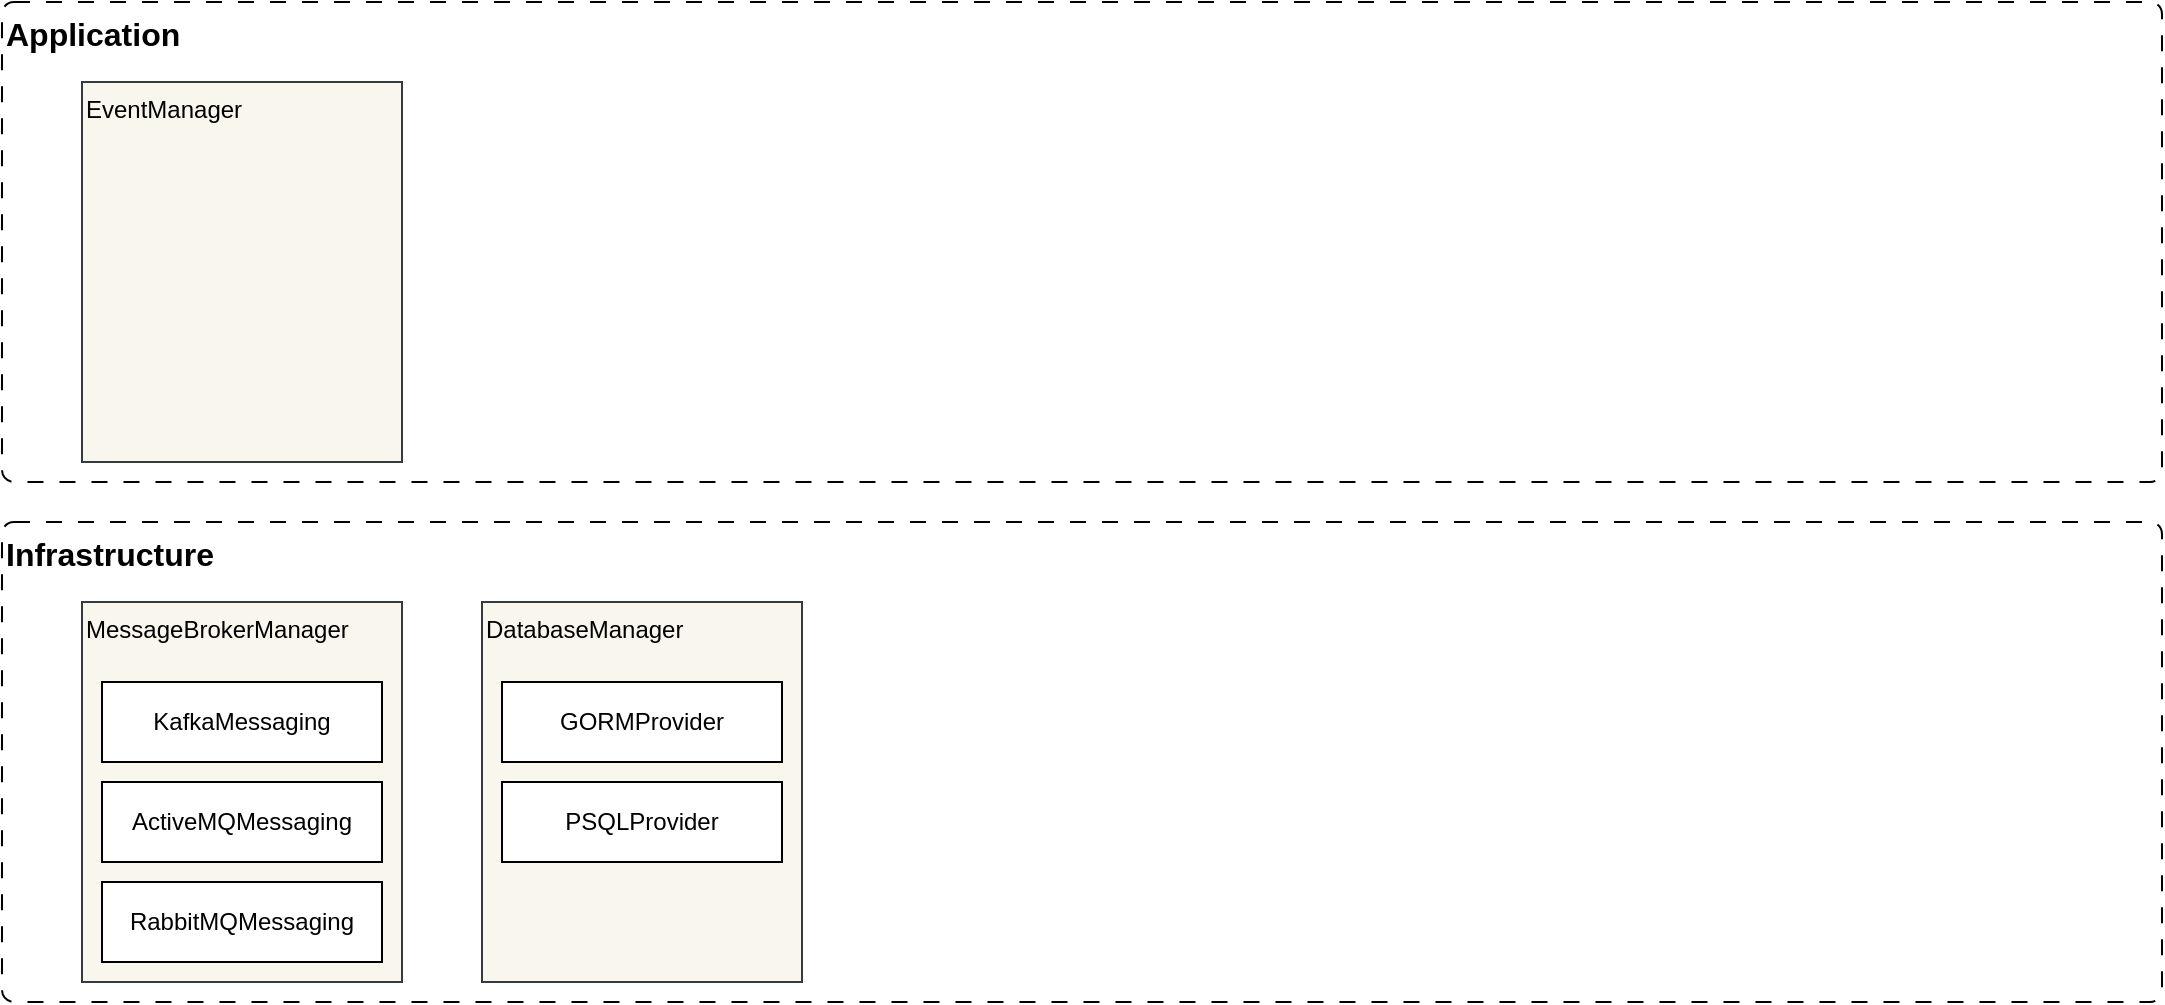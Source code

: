 <mxfile version="24.7.16">
  <diagram name="Страница — 1" id="XMcHVpUDI2W7waY-wy_d">
    <mxGraphModel dx="1189" dy="528" grid="1" gridSize="10" guides="1" tooltips="1" connect="1" arrows="1" fold="1" page="1" pageScale="1" pageWidth="1169" pageHeight="827" math="0" shadow="0">
      <root>
        <mxCell id="0" />
        <mxCell id="1" parent="0" />
        <mxCell id="0TyZYf3-F13uQcDRGxII-2" value="Infrastructure" style="rounded=1;whiteSpace=wrap;html=1;absoluteArcSize=1;arcSize=12;dashed=1;dashPattern=8 8;fillColor=none;align=left;fontSize=16;verticalAlign=top;fontStyle=1" vertex="1" parent="1">
          <mxGeometry x="40" y="490" width="1080" height="240" as="geometry" />
        </mxCell>
        <mxCell id="0TyZYf3-F13uQcDRGxII-3" value="MessageBrokerManager" style="rounded=0;whiteSpace=wrap;html=1;verticalAlign=top;align=left;fillColor=#f9f7ed;strokeColor=#36393d;" vertex="1" parent="1">
          <mxGeometry x="80" y="530" width="160" height="190" as="geometry" />
        </mxCell>
        <mxCell id="0TyZYf3-F13uQcDRGxII-4" value="KafkaMessaging" style="rounded=0;whiteSpace=wrap;html=1;" vertex="1" parent="1">
          <mxGeometry x="90" y="570" width="140" height="40" as="geometry" />
        </mxCell>
        <mxCell id="0TyZYf3-F13uQcDRGxII-5" value="ActiveMQMessaging" style="rounded=0;whiteSpace=wrap;html=1;" vertex="1" parent="1">
          <mxGeometry x="90" y="620" width="140" height="40" as="geometry" />
        </mxCell>
        <mxCell id="0TyZYf3-F13uQcDRGxII-6" value="RabbitMQMessaging" style="rounded=0;whiteSpace=wrap;html=1;" vertex="1" parent="1">
          <mxGeometry x="90" y="670" width="140" height="40" as="geometry" />
        </mxCell>
        <mxCell id="0TyZYf3-F13uQcDRGxII-11" value="Application" style="rounded=1;whiteSpace=wrap;html=1;absoluteArcSize=1;arcSize=12;dashed=1;dashPattern=8 8;fillColor=none;align=left;fontSize=16;verticalAlign=top;fontStyle=1" vertex="1" parent="1">
          <mxGeometry x="40" y="230" width="1080" height="240" as="geometry" />
        </mxCell>
        <mxCell id="0TyZYf3-F13uQcDRGxII-12" value="DatabaseManager" style="rounded=0;whiteSpace=wrap;html=1;verticalAlign=top;align=left;fillColor=#f9f7ed;strokeColor=#36393d;" vertex="1" parent="1">
          <mxGeometry x="280" y="530" width="160" height="190" as="geometry" />
        </mxCell>
        <mxCell id="0TyZYf3-F13uQcDRGxII-13" value="GORMProvider" style="rounded=0;whiteSpace=wrap;html=1;" vertex="1" parent="1">
          <mxGeometry x="290" y="570" width="140" height="40" as="geometry" />
        </mxCell>
        <mxCell id="0TyZYf3-F13uQcDRGxII-14" value="PSQLProvider" style="rounded=0;whiteSpace=wrap;html=1;" vertex="1" parent="1">
          <mxGeometry x="290" y="620" width="140" height="40" as="geometry" />
        </mxCell>
        <mxCell id="0TyZYf3-F13uQcDRGxII-16" value="EventManager" style="rounded=0;whiteSpace=wrap;html=1;verticalAlign=top;align=left;fillColor=#f9f7ed;strokeColor=#36393d;" vertex="1" parent="1">
          <mxGeometry x="80" y="270" width="160" height="190" as="geometry" />
        </mxCell>
      </root>
    </mxGraphModel>
  </diagram>
</mxfile>
